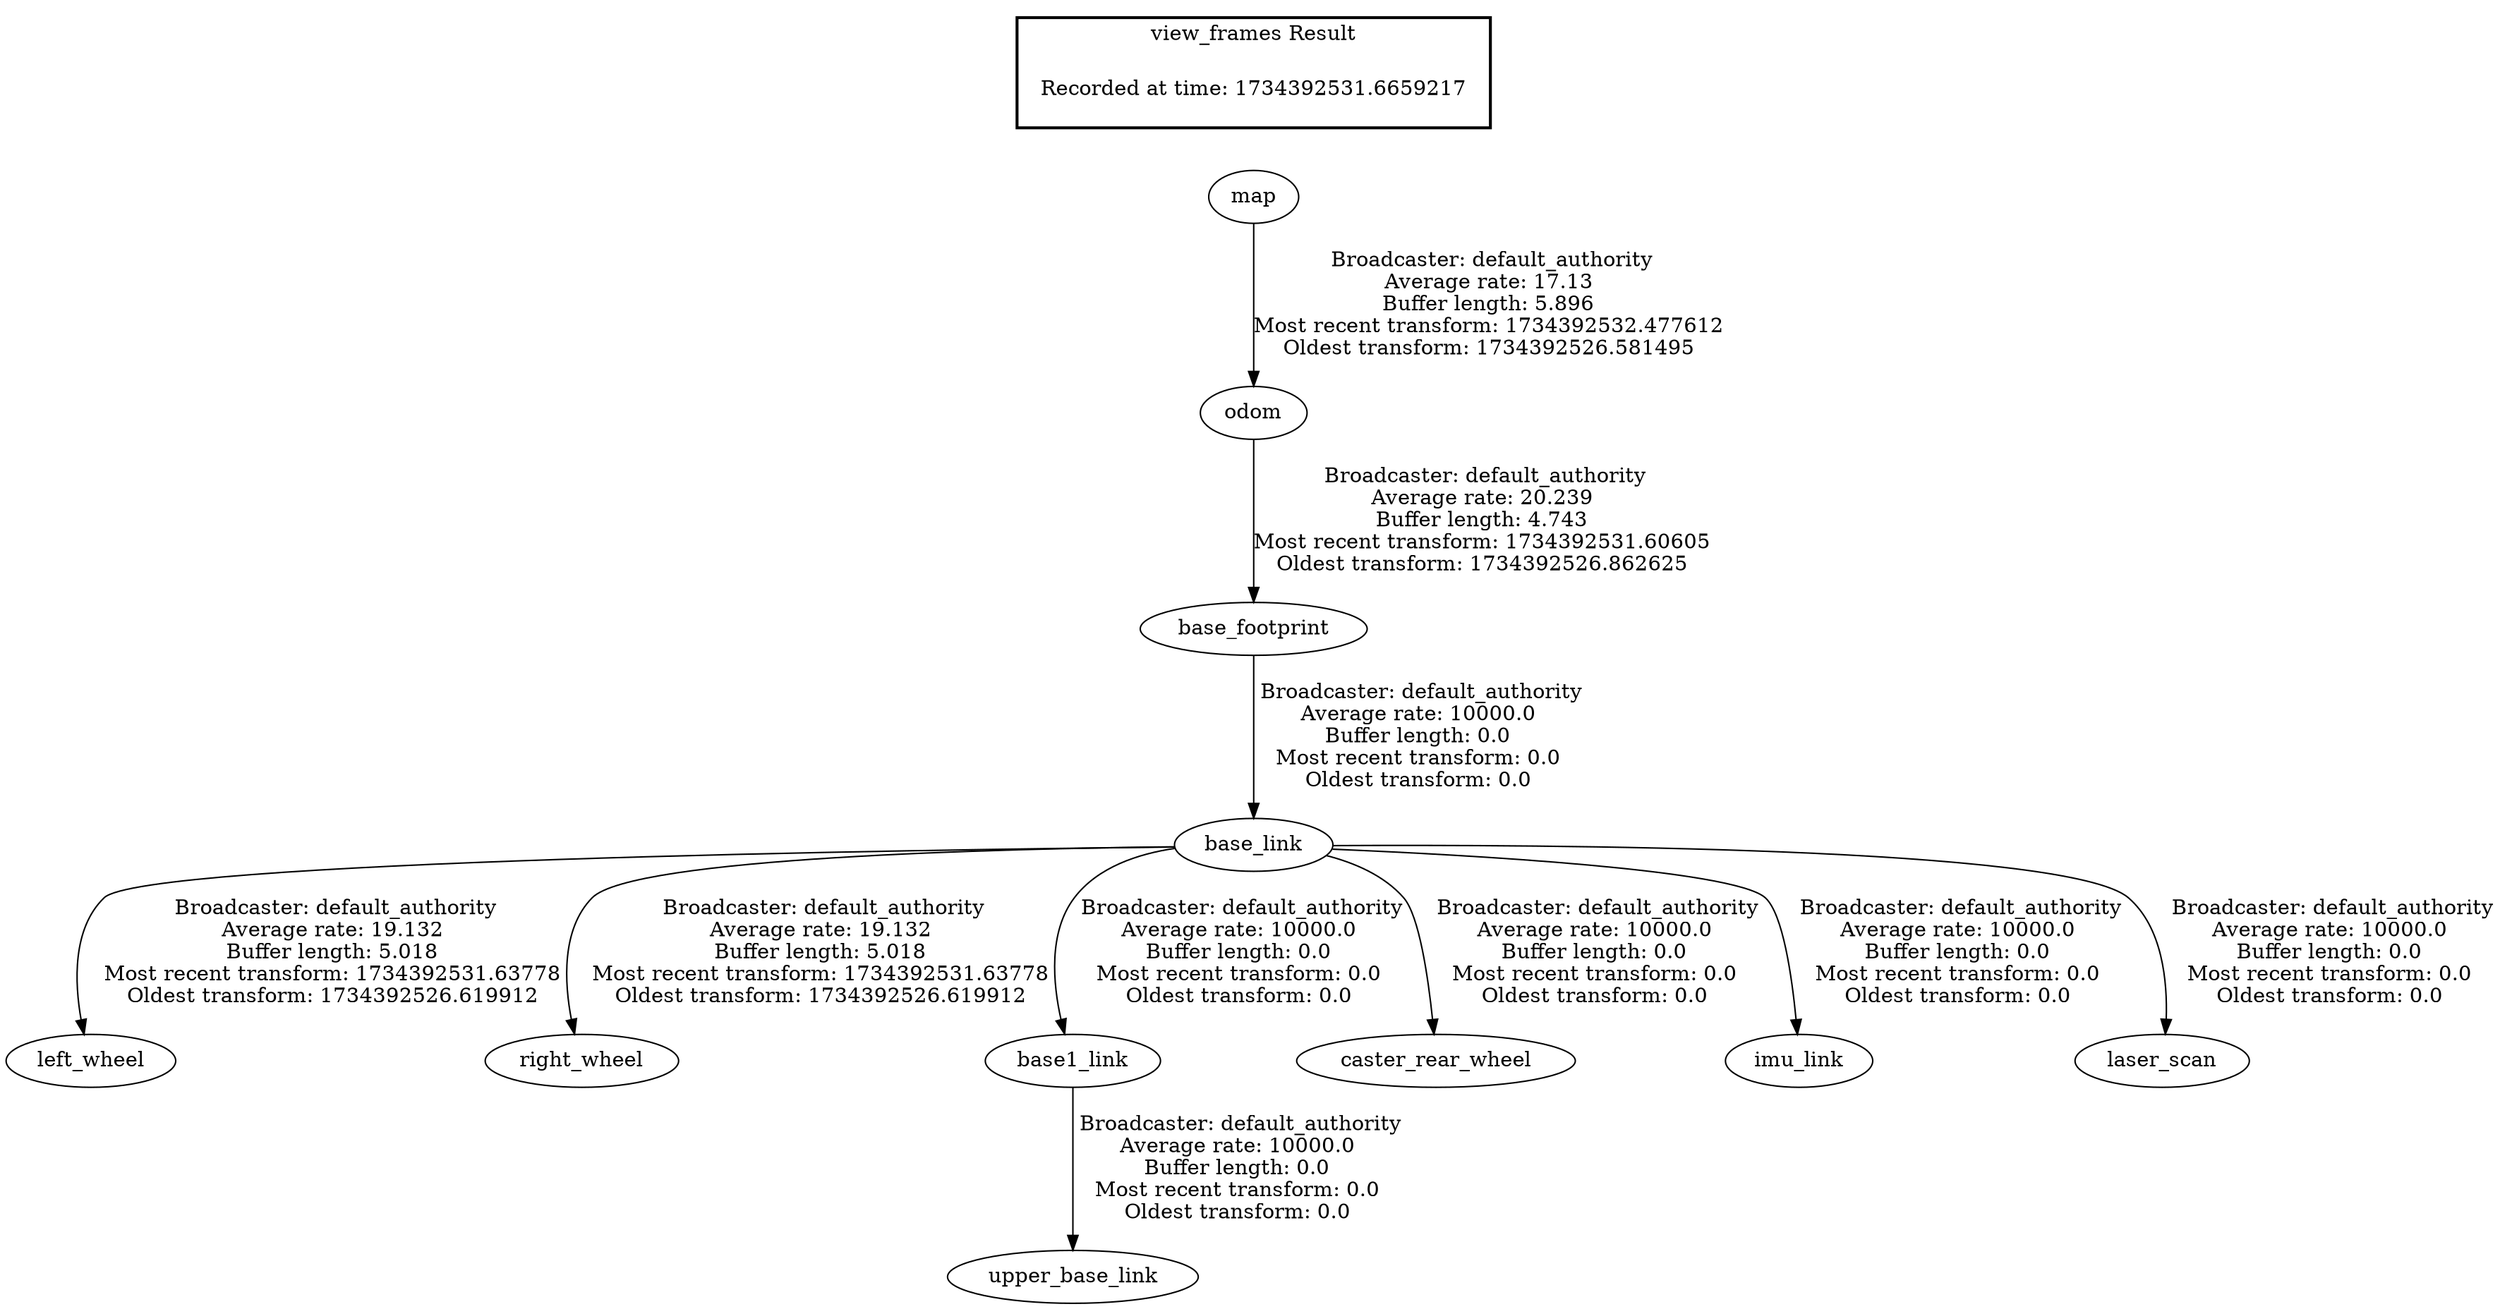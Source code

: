 digraph G {
"map" -> "odom"[label=" Broadcaster: default_authority\nAverage rate: 17.13\nBuffer length: 5.896\nMost recent transform: 1734392532.477612\nOldest transform: 1734392526.581495\n"];
"base_link" -> "left_wheel"[label=" Broadcaster: default_authority\nAverage rate: 19.132\nBuffer length: 5.018\nMost recent transform: 1734392531.63778\nOldest transform: 1734392526.619912\n"];
"base_footprint" -> "base_link"[label=" Broadcaster: default_authority\nAverage rate: 10000.0\nBuffer length: 0.0\nMost recent transform: 0.0\nOldest transform: 0.0\n"];
"base_link" -> "right_wheel"[label=" Broadcaster: default_authority\nAverage rate: 19.132\nBuffer length: 5.018\nMost recent transform: 1734392531.63778\nOldest transform: 1734392526.619912\n"];
"base_link" -> "base1_link"[label=" Broadcaster: default_authority\nAverage rate: 10000.0\nBuffer length: 0.0\nMost recent transform: 0.0\nOldest transform: 0.0\n"];
"odom" -> "base_footprint"[label=" Broadcaster: default_authority\nAverage rate: 20.239\nBuffer length: 4.743\nMost recent transform: 1734392531.60605\nOldest transform: 1734392526.862625\n"];
"base_link" -> "caster_rear_wheel"[label=" Broadcaster: default_authority\nAverage rate: 10000.0\nBuffer length: 0.0\nMost recent transform: 0.0\nOldest transform: 0.0\n"];
"base_link" -> "imu_link"[label=" Broadcaster: default_authority\nAverage rate: 10000.0\nBuffer length: 0.0\nMost recent transform: 0.0\nOldest transform: 0.0\n"];
"base_link" -> "laser_scan"[label=" Broadcaster: default_authority\nAverage rate: 10000.0\nBuffer length: 0.0\nMost recent transform: 0.0\nOldest transform: 0.0\n"];
"base1_link" -> "upper_base_link"[label=" Broadcaster: default_authority\nAverage rate: 10000.0\nBuffer length: 0.0\nMost recent transform: 0.0\nOldest transform: 0.0\n"];
edge [style=invis];
 subgraph cluster_legend { style=bold; color=black; label ="view_frames Result";
"Recorded at time: 1734392531.6659217"[ shape=plaintext ] ;
}->"map";
}